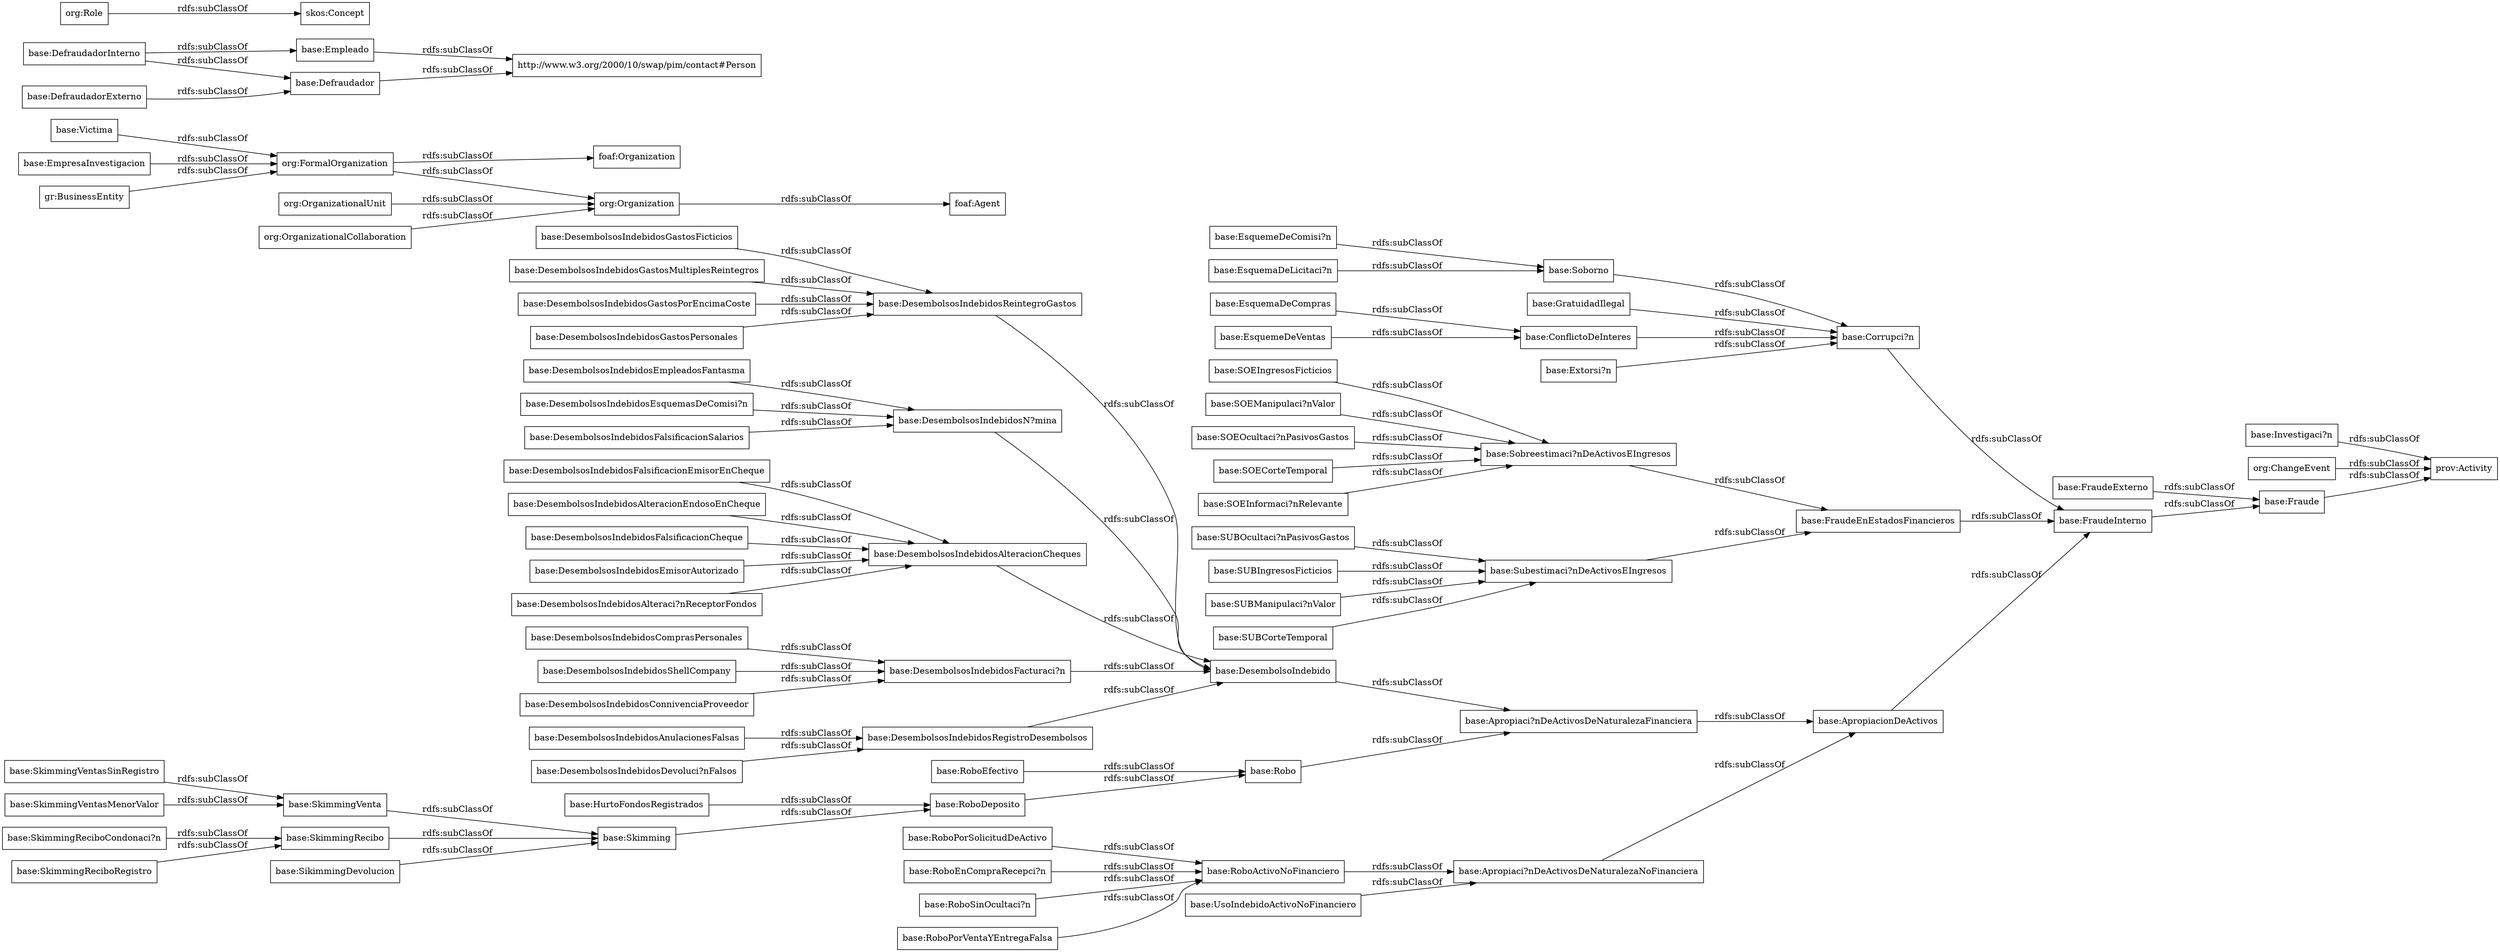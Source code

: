 digraph ar2dtool_diagram { 
rankdir=LR;
size="1000"
node [shape = rectangle, color="black"]; "base:Apropiaci?nDeActivosDeNaturalezaNoFinanciera" "base:RoboEfectivo" "base:SkimmingReciboCondonaci?n" "base:Soborno" "base:DesembolsosIndebidosFalsificacionEmisorEnCheque" "base:SUBOcultaci?nPasivosGastos" "base:SUBIngresosFicticios" "base:GratuidadIlegal" "base:DesembolsosIndebidosAlteracionEndosoEnCheque" "base:DesembolsosIndebidosEmpleadosFantasma" "base:SkimmingVentasSinRegistro" "base:RoboPorSolicitudDeActivo" "base:Victima" "base:DesembolsosIndebidosFalsificacionCheque" "base:SkimmingVenta" "base:FraudeInterno" "base:DesembolsosIndebidosEmisorAutorizado" "base:DesembolsosIndebidosGastosFicticios" "base:SUBManipulaci?nValor" "base:Investigaci?n" "base:DesembolsosIndebidosGastosMultiplesReintegros" "base:FraudeExterno" "base:DesembolsosIndebidosAnulacionesFalsas" "base:SOEIngresosFicticios" "base:DesembolsosIndebidosReintegroGastos" "http://www.w3.org/2000/10/swap/pim/contact#Person" "org:OrganizationalUnit" "base:EsquemaDeCompras" "base:DefraudadorInterno" "base:DesembolsosIndebidosGastosPorEncimaCoste" "base:DesembolsosIndebidosN?mina" "base:DesembolsosIndebidosAlteraci?nReceptorFondos" "base:SOEManipulaci?nValor" "base:DesembolsosIndebidosAlteracionCheques" "base:Fraude" "base:DesembolsosIndebidosDevoluci?nFalsos" "base:Sobreestimaci?nDeActivosEIngresos" "base:SOEOcultaci?nPasivosGastos" "org:Organization" "base:Empleado" "base:RoboActivoNoFinanciero" "base:UsoIndebidoActivoNoFinanciero" "base:DesembolsosIndebidosComprasPersonales" "base:DefraudadorExterno" "base:SkimmingReciboRegistro" "base:RoboEnCompraRecepci?n" "base:HurtoFondosRegistrados" "base:ApropiacionDeActivos" "base:DesembolsosIndebidosEsquemasDeComisi?n" "base:RoboDeposito" "base:SUBCorteTemporal" "base:Defraudador" "base:EsquemeDeComisi?n" "base:SkimmingRecibo" "base:SOECorteTemporal" "base:ConflictoDeInteres" "base:DesembolsosIndebidosFacturaci?n" "base:Skimming" "base:EsquemeDeVentas" "base:DesembolsosIndebidosShellCompany" "base:DesembolsosIndebidosConnivenciaProveedor" "base:SOEInformaci?nRelevante" "base:DesembolsosIndebidosRegistroDesembolsos" "base:DesembolsoIndebido" "base:EmpresaInvestigacion" "base:DesembolsosIndebidosGastosPersonales" "base:DesembolsosIndebidosFalsificacionSalarios" "base:Robo" "base:Corrupci?n" "base:Subestimaci?nDeActivosEIngresos" "base:FraudeEnEstadosFinancieros" "base:Extorsi?n" "base:SkimmingVentasMenorValor" "base:RoboSinOcultaci?n" "base:SikimmingDevolucion" "base:Apropiaci?nDeActivosDeNaturalezaFinanciera" "base:EsquemaDeLicitaci?n" "base:RoboPorVentaYEntregaFalsa" "org:FormalOrganization" "org:OrganizationalCollaboration" "org:Role" "org:ChangeEvent" ; /*classes style*/
	"base:Investigaci?n" -> "prov:Activity" [ label = "rdfs:subClassOf" ];
	"base:Apropiaci?nDeActivosDeNaturalezaFinanciera" -> "base:ApropiacionDeActivos" [ label = "rdfs:subClassOf" ];
	"base:EsquemaDeCompras" -> "base:ConflictoDeInteres" [ label = "rdfs:subClassOf" ];
	"base:ApropiacionDeActivos" -> "base:FraudeInterno" [ label = "rdfs:subClassOf" ];
	"org:Role" -> "skos:Concept" [ label = "rdfs:subClassOf" ];
	"base:SUBCorteTemporal" -> "base:Subestimaci?nDeActivosEIngresos" [ label = "rdfs:subClassOf" ];
	"org:OrganizationalUnit" -> "org:Organization" [ label = "rdfs:subClassOf" ];
	"base:UsoIndebidoActivoNoFinanciero" -> "base:Apropiaci?nDeActivosDeNaturalezaNoFinanciera" [ label = "rdfs:subClassOf" ];
	"base:ConflictoDeInteres" -> "base:Corrupci?n" [ label = "rdfs:subClassOf" ];
	"base:SkimmingVentasSinRegistro" -> "base:SkimmingVenta" [ label = "rdfs:subClassOf" ];
	"base:DesembolsosIndebidosComprasPersonales" -> "base:DesembolsosIndebidosFacturaci?n" [ label = "rdfs:subClassOf" ];
	"base:RoboActivoNoFinanciero" -> "base:Apropiaci?nDeActivosDeNaturalezaNoFinanciera" [ label = "rdfs:subClassOf" ];
	"base:DesembolsosIndebidosGastosMultiplesReintegros" -> "base:DesembolsosIndebidosReintegroGastos" [ label = "rdfs:subClassOf" ];
	"base:SkimmingReciboCondonaci?n" -> "base:SkimmingRecibo" [ label = "rdfs:subClassOf" ];
	"base:RoboEfectivo" -> "base:Robo" [ label = "rdfs:subClassOf" ];
	"base:DesembolsosIndebidosGastosPorEncimaCoste" -> "base:DesembolsosIndebidosReintegroGastos" [ label = "rdfs:subClassOf" ];
	"base:Defraudador" -> "http://www.w3.org/2000/10/swap/pim/contact#Person" [ label = "rdfs:subClassOf" ];
	"base:DesembolsosIndebidosAlteracionEndosoEnCheque" -> "base:DesembolsosIndebidosAlteracionCheques" [ label = "rdfs:subClassOf" ];
	"base:DesembolsosIndebidosEmpleadosFantasma" -> "base:DesembolsosIndebidosN?mina" [ label = "rdfs:subClassOf" ];
	"base:DesembolsosIndebidosReintegroGastos" -> "base:DesembolsoIndebido" [ label = "rdfs:subClassOf" ];
	"base:SOEInformaci?nRelevante" -> "base:Sobreestimaci?nDeActivosEIngresos" [ label = "rdfs:subClassOf" ];
	"base:DesembolsosIndebidosAnulacionesFalsas" -> "base:DesembolsosIndebidosRegistroDesembolsos" [ label = "rdfs:subClassOf" ];
	"base:Extorsi?n" -> "base:Corrupci?n" [ label = "rdfs:subClassOf" ];
	"base:Corrupci?n" -> "base:FraudeInterno" [ label = "rdfs:subClassOf" ];
	"base:SUBManipulaci?nValor" -> "base:Subestimaci?nDeActivosEIngresos" [ label = "rdfs:subClassOf" ];
	"base:SkimmingVentasMenorValor" -> "base:SkimmingVenta" [ label = "rdfs:subClassOf" ];
	"base:Victima" -> "org:FormalOrganization" [ label = "rdfs:subClassOf" ];
	"base:Skimming" -> "base:RoboDeposito" [ label = "rdfs:subClassOf" ];
	"base:HurtoFondosRegistrados" -> "base:RoboDeposito" [ label = "rdfs:subClassOf" ];
	"base:SikimmingDevolucion" -> "base:Skimming" [ label = "rdfs:subClassOf" ];
	"base:FraudeInterno" -> "base:Fraude" [ label = "rdfs:subClassOf" ];
	"base:Empleado" -> "http://www.w3.org/2000/10/swap/pim/contact#Person" [ label = "rdfs:subClassOf" ];
	"base:DesembolsosIndebidosRegistroDesembolsos" -> "base:DesembolsoIndebido" [ label = "rdfs:subClassOf" ];
	"base:RoboSinOcultaci?n" -> "base:RoboActivoNoFinanciero" [ label = "rdfs:subClassOf" ];
	"base:FraudeEnEstadosFinancieros" -> "base:FraudeInterno" [ label = "rdfs:subClassOf" ];
	"base:SkimmingVenta" -> "base:Skimming" [ label = "rdfs:subClassOf" ];
	"org:Organization" -> "foaf:Agent" [ label = "rdfs:subClassOf" ];
	"base:EsquemeDeVentas" -> "base:ConflictoDeInteres" [ label = "rdfs:subClassOf" ];
	"base:DefraudadorInterno" -> "base:Empleado" [ label = "rdfs:subClassOf" ];
	"base:DefraudadorInterno" -> "base:Defraudador" [ label = "rdfs:subClassOf" ];
	"base:Sobreestimaci?nDeActivosEIngresos" -> "base:FraudeEnEstadosFinancieros" [ label = "rdfs:subClassOf" ];
	"base:SkimmingRecibo" -> "base:Skimming" [ label = "rdfs:subClassOf" ];
	"base:FraudeExterno" -> "base:Fraude" [ label = "rdfs:subClassOf" ];
	"base:Robo" -> "base:Apropiaci?nDeActivosDeNaturalezaFinanciera" [ label = "rdfs:subClassOf" ];
	"org:ChangeEvent" -> "prov:Activity" [ label = "rdfs:subClassOf" ];
	"base:RoboPorSolicitudDeActivo" -> "base:RoboActivoNoFinanciero" [ label = "rdfs:subClassOf" ];
	"base:SUBIngresosFicticios" -> "base:Subestimaci?nDeActivosEIngresos" [ label = "rdfs:subClassOf" ];
	"base:RoboDeposito" -> "base:Robo" [ label = "rdfs:subClassOf" ];
	"base:DesembolsosIndebidosAlteraci?nReceptorFondos" -> "base:DesembolsosIndebidosAlteracionCheques" [ label = "rdfs:subClassOf" ];
	"base:DesembolsosIndebidosEsquemasDeComisi?n" -> "base:DesembolsosIndebidosN?mina" [ label = "rdfs:subClassOf" ];
	"base:GratuidadIlegal" -> "base:Corrupci?n" [ label = "rdfs:subClassOf" ];
	"base:EsquemaDeLicitaci?n" -> "base:Soborno" [ label = "rdfs:subClassOf" ];
	"base:RoboPorVentaYEntregaFalsa" -> "base:RoboActivoNoFinanciero" [ label = "rdfs:subClassOf" ];
	"base:EsquemeDeComisi?n" -> "base:Soborno" [ label = "rdfs:subClassOf" ];
	"base:DesembolsosIndebidosConnivenciaProveedor" -> "base:DesembolsosIndebidosFacturaci?n" [ label = "rdfs:subClassOf" ];
	"org:OrganizationalCollaboration" -> "org:Organization" [ label = "rdfs:subClassOf" ];
	"base:DesembolsosIndebidosFalsificacionCheque" -> "base:DesembolsosIndebidosAlteracionCheques" [ label = "rdfs:subClassOf" ];
	"base:SOEManipulaci?nValor" -> "base:Sobreestimaci?nDeActivosEIngresos" [ label = "rdfs:subClassOf" ];
	"base:DesembolsosIndebidosFalsificacionSalarios" -> "base:DesembolsosIndebidosN?mina" [ label = "rdfs:subClassOf" ];
	"base:DesembolsosIndebidosDevoluci?nFalsos" -> "base:DesembolsosIndebidosRegistroDesembolsos" [ label = "rdfs:subClassOf" ];
	"base:DesembolsosIndebidosEmisorAutorizado" -> "base:DesembolsosIndebidosAlteracionCheques" [ label = "rdfs:subClassOf" ];
	"base:EmpresaInvestigacion" -> "org:FormalOrganization" [ label = "rdfs:subClassOf" ];
	"base:SOEOcultaci?nPasivosGastos" -> "base:Sobreestimaci?nDeActivosEIngresos" [ label = "rdfs:subClassOf" ];
	"base:DesembolsosIndebidosGastosFicticios" -> "base:DesembolsosIndebidosReintegroGastos" [ label = "rdfs:subClassOf" ];
	"base:Subestimaci?nDeActivosEIngresos" -> "base:FraudeEnEstadosFinancieros" [ label = "rdfs:subClassOf" ];
	"base:DesembolsosIndebidosGastosPersonales" -> "base:DesembolsosIndebidosReintegroGastos" [ label = "rdfs:subClassOf" ];
	"gr:BusinessEntity" -> "org:FormalOrganization" [ label = "rdfs:subClassOf" ];
	"base:DesembolsoIndebido" -> "base:Apropiaci?nDeActivosDeNaturalezaFinanciera" [ label = "rdfs:subClassOf" ];
	"base:DefraudadorExterno" -> "base:Defraudador" [ label = "rdfs:subClassOf" ];
	"base:SkimmingReciboRegistro" -> "base:SkimmingRecibo" [ label = "rdfs:subClassOf" ];
	"base:DesembolsosIndebidosAlteracionCheques" -> "base:DesembolsoIndebido" [ label = "rdfs:subClassOf" ];
	"base:DesembolsosIndebidosFalsificacionEmisorEnCheque" -> "base:DesembolsosIndebidosAlteracionCheques" [ label = "rdfs:subClassOf" ];
	"base:DesembolsosIndebidosN?mina" -> "base:DesembolsoIndebido" [ label = "rdfs:subClassOf" ];
	"base:Apropiaci?nDeActivosDeNaturalezaNoFinanciera" -> "base:ApropiacionDeActivos" [ label = "rdfs:subClassOf" ];
	"base:DesembolsosIndebidosShellCompany" -> "base:DesembolsosIndebidosFacturaci?n" [ label = "rdfs:subClassOf" ];
	"base:RoboEnCompraRecepci?n" -> "base:RoboActivoNoFinanciero" [ label = "rdfs:subClassOf" ];
	"base:DesembolsosIndebidosFacturaci?n" -> "base:DesembolsoIndebido" [ label = "rdfs:subClassOf" ];
	"base:SOECorteTemporal" -> "base:Sobreestimaci?nDeActivosEIngresos" [ label = "rdfs:subClassOf" ];
	"base:Fraude" -> "prov:Activity" [ label = "rdfs:subClassOf" ];
	"base:SOEIngresosFicticios" -> "base:Sobreestimaci?nDeActivosEIngresos" [ label = "rdfs:subClassOf" ];
	"base:Soborno" -> "base:Corrupci?n" [ label = "rdfs:subClassOf" ];
	"org:FormalOrganization" -> "org:Organization" [ label = "rdfs:subClassOf" ];
	"org:FormalOrganization" -> "foaf:Organization" [ label = "rdfs:subClassOf" ];
	"base:SUBOcultaci?nPasivosGastos" -> "base:Subestimaci?nDeActivosEIngresos" [ label = "rdfs:subClassOf" ];

}

